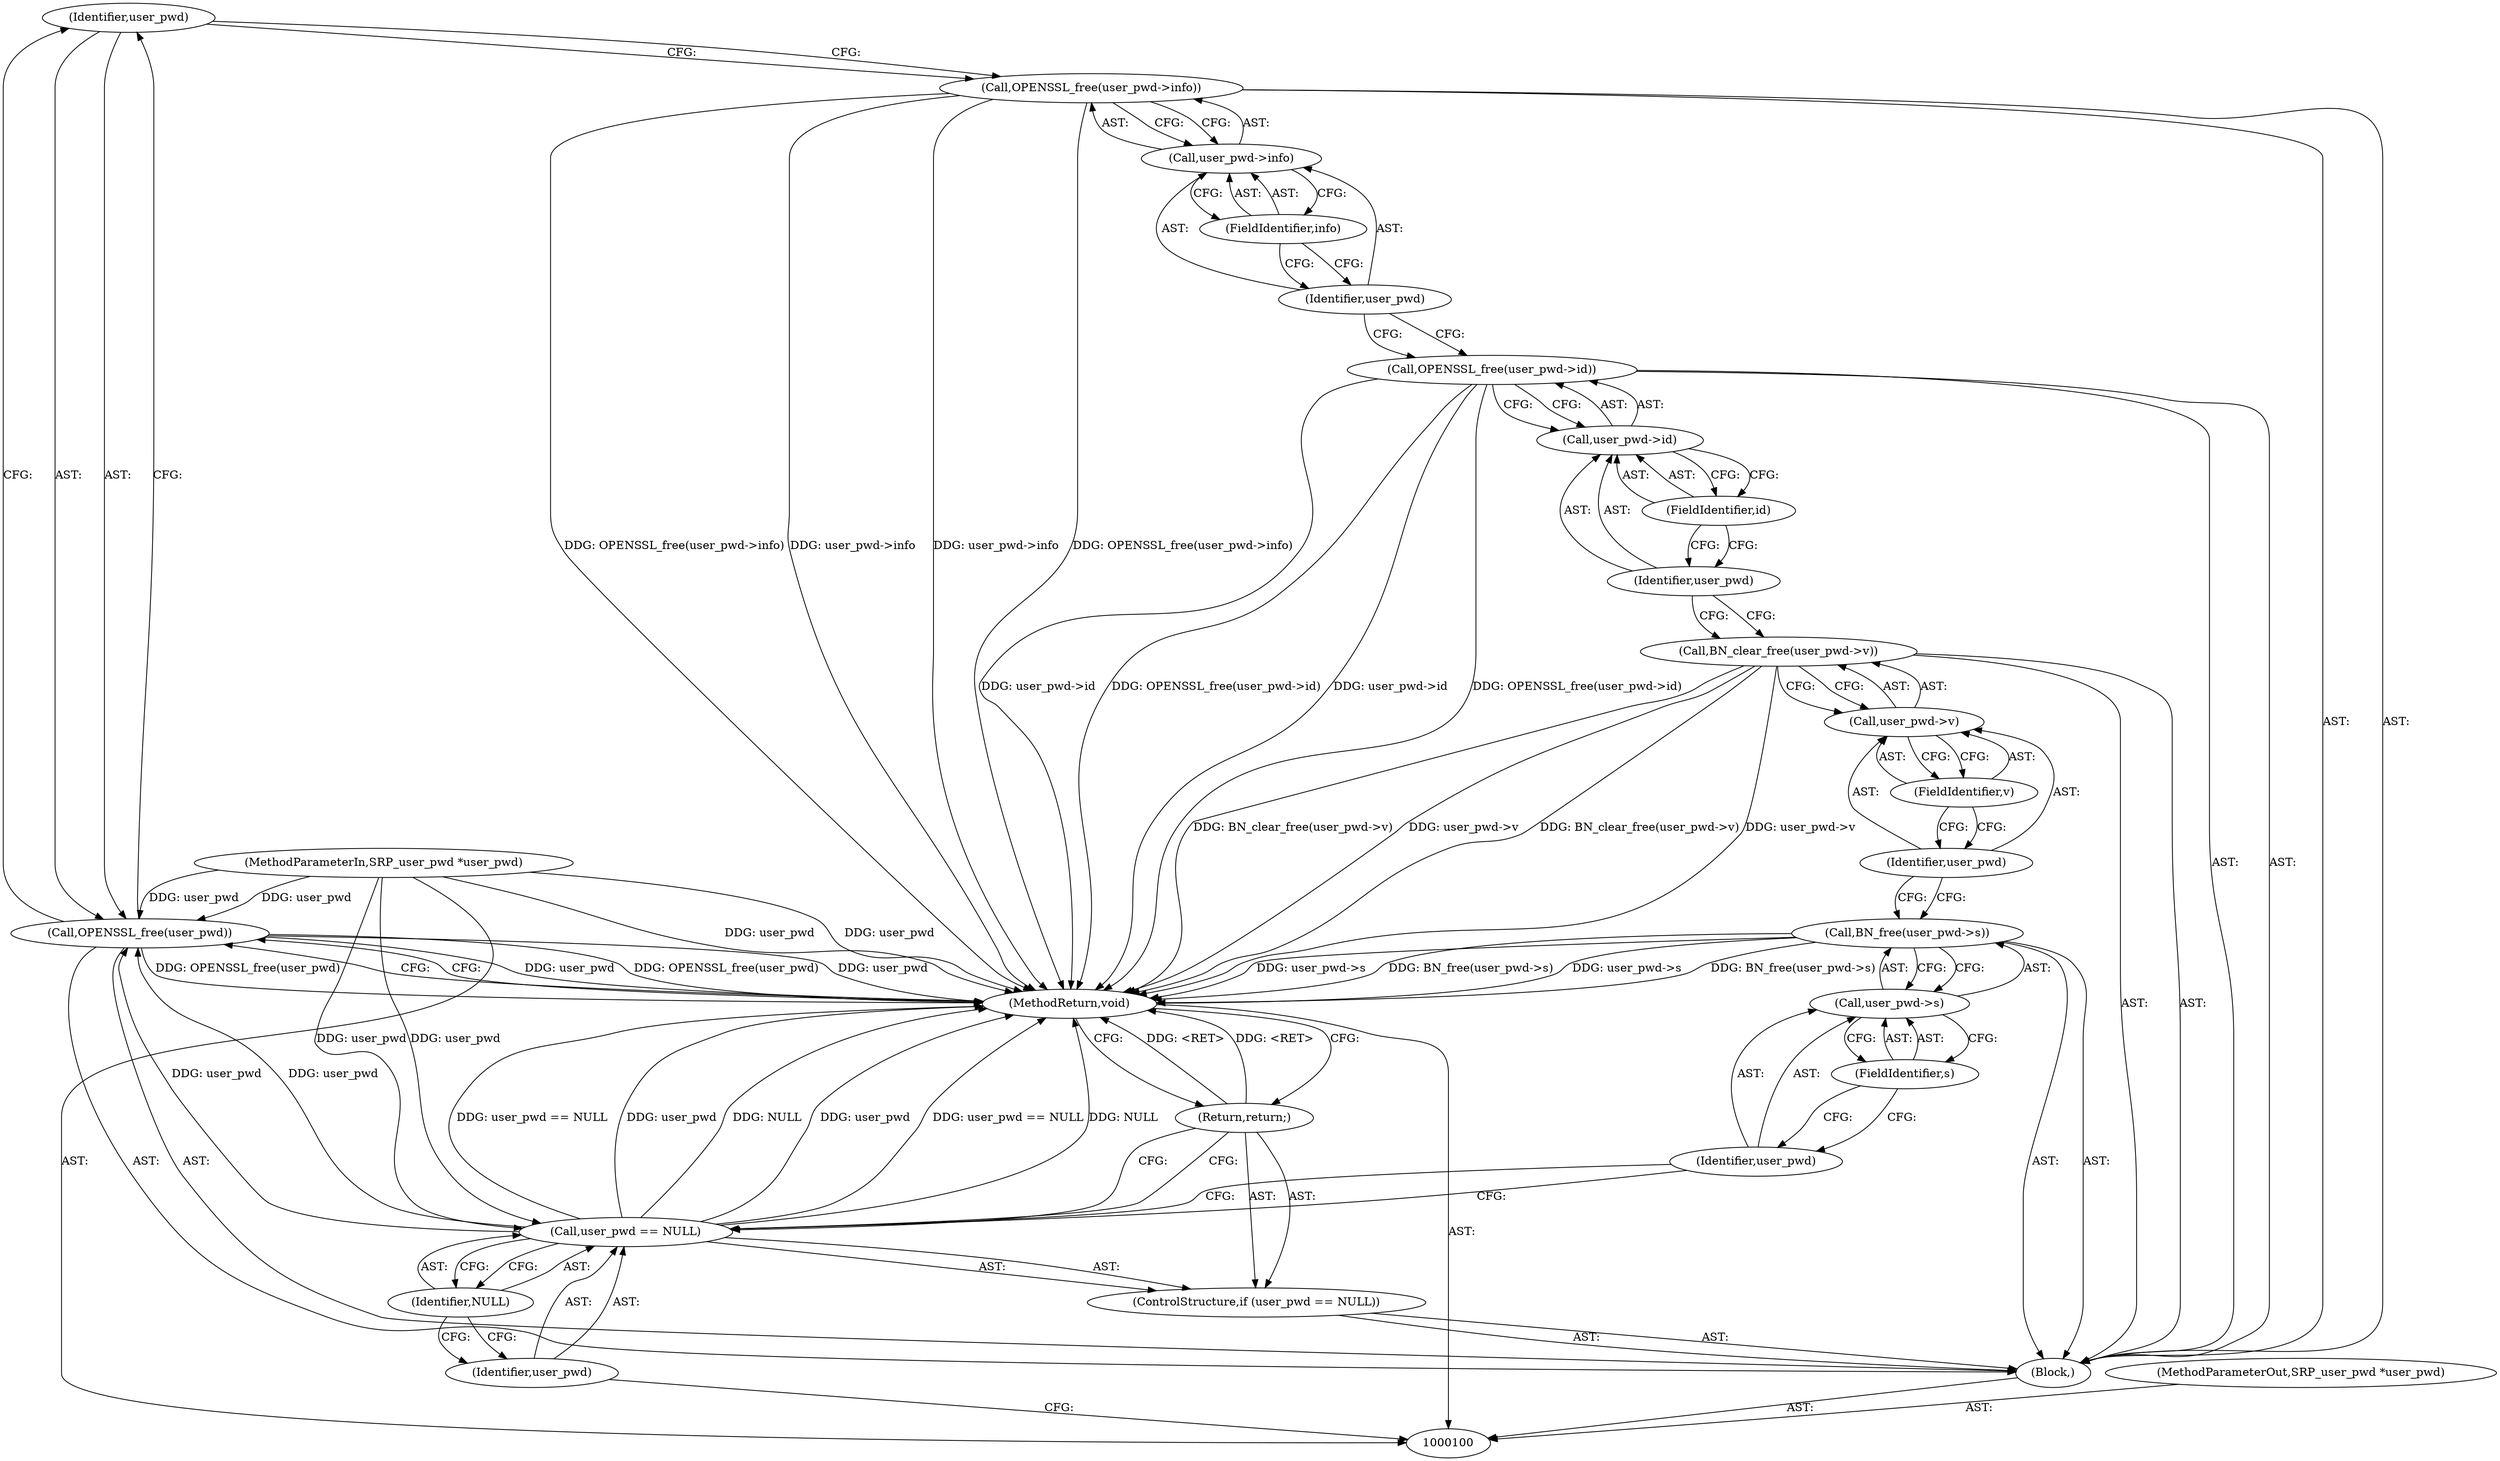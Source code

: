 digraph "0_openssl_259b664f950c2ba66fbf4b0fe5281327904ead21_1" {
"1000125" [label="(Identifier,user_pwd)"];
"1000124" [label="(Call,OPENSSL_free(user_pwd))"];
"1000126" [label="(MethodReturn,void)"];
"1000101" [label="(MethodParameterIn,SRP_user_pwd *user_pwd)"];
"1000153" [label="(MethodParameterOut,SRP_user_pwd *user_pwd)"];
"1000102" [label="(Block,)"];
"1000106" [label="(Identifier,NULL)"];
"1000103" [label="(ControlStructure,if (user_pwd == NULL))"];
"1000104" [label="(Call,user_pwd == NULL)"];
"1000105" [label="(Identifier,user_pwd)"];
"1000107" [label="(Return,return;)"];
"1000109" [label="(Call,user_pwd->s)"];
"1000110" [label="(Identifier,user_pwd)"];
"1000111" [label="(FieldIdentifier,s)"];
"1000108" [label="(Call,BN_free(user_pwd->s))"];
"1000113" [label="(Call,user_pwd->v)"];
"1000114" [label="(Identifier,user_pwd)"];
"1000115" [label="(FieldIdentifier,v)"];
"1000112" [label="(Call,BN_clear_free(user_pwd->v))"];
"1000117" [label="(Call,user_pwd->id)"];
"1000118" [label="(Identifier,user_pwd)"];
"1000119" [label="(FieldIdentifier,id)"];
"1000116" [label="(Call,OPENSSL_free(user_pwd->id))"];
"1000121" [label="(Call,user_pwd->info)"];
"1000122" [label="(Identifier,user_pwd)"];
"1000123" [label="(FieldIdentifier,info)"];
"1000120" [label="(Call,OPENSSL_free(user_pwd->info))"];
"1000125" -> "1000124"  [label="AST: "];
"1000125" -> "1000120"  [label="CFG: "];
"1000124" -> "1000125"  [label="CFG: "];
"1000124" -> "1000102"  [label="AST: "];
"1000124" -> "1000125"  [label="CFG: "];
"1000125" -> "1000124"  [label="AST: "];
"1000126" -> "1000124"  [label="CFG: "];
"1000124" -> "1000126"  [label="DDG: user_pwd"];
"1000124" -> "1000126"  [label="DDG: OPENSSL_free(user_pwd)"];
"1000104" -> "1000124"  [label="DDG: user_pwd"];
"1000101" -> "1000124"  [label="DDG: user_pwd"];
"1000126" -> "1000100"  [label="AST: "];
"1000126" -> "1000107"  [label="CFG: "];
"1000126" -> "1000124"  [label="CFG: "];
"1000116" -> "1000126"  [label="DDG: user_pwd->id"];
"1000116" -> "1000126"  [label="DDG: OPENSSL_free(user_pwd->id)"];
"1000124" -> "1000126"  [label="DDG: user_pwd"];
"1000124" -> "1000126"  [label="DDG: OPENSSL_free(user_pwd)"];
"1000108" -> "1000126"  [label="DDG: BN_free(user_pwd->s)"];
"1000108" -> "1000126"  [label="DDG: user_pwd->s"];
"1000104" -> "1000126"  [label="DDG: user_pwd == NULL"];
"1000104" -> "1000126"  [label="DDG: user_pwd"];
"1000104" -> "1000126"  [label="DDG: NULL"];
"1000120" -> "1000126"  [label="DDG: user_pwd->info"];
"1000120" -> "1000126"  [label="DDG: OPENSSL_free(user_pwd->info)"];
"1000112" -> "1000126"  [label="DDG: BN_clear_free(user_pwd->v)"];
"1000112" -> "1000126"  [label="DDG: user_pwd->v"];
"1000101" -> "1000126"  [label="DDG: user_pwd"];
"1000107" -> "1000126"  [label="DDG: <RET>"];
"1000101" -> "1000100"  [label="AST: "];
"1000101" -> "1000126"  [label="DDG: user_pwd"];
"1000101" -> "1000104"  [label="DDG: user_pwd"];
"1000101" -> "1000124"  [label="DDG: user_pwd"];
"1000153" -> "1000100"  [label="AST: "];
"1000102" -> "1000100"  [label="AST: "];
"1000103" -> "1000102"  [label="AST: "];
"1000108" -> "1000102"  [label="AST: "];
"1000112" -> "1000102"  [label="AST: "];
"1000116" -> "1000102"  [label="AST: "];
"1000120" -> "1000102"  [label="AST: "];
"1000124" -> "1000102"  [label="AST: "];
"1000106" -> "1000104"  [label="AST: "];
"1000106" -> "1000105"  [label="CFG: "];
"1000104" -> "1000106"  [label="CFG: "];
"1000103" -> "1000102"  [label="AST: "];
"1000104" -> "1000103"  [label="AST: "];
"1000107" -> "1000103"  [label="AST: "];
"1000104" -> "1000103"  [label="AST: "];
"1000104" -> "1000106"  [label="CFG: "];
"1000105" -> "1000104"  [label="AST: "];
"1000106" -> "1000104"  [label="AST: "];
"1000107" -> "1000104"  [label="CFG: "];
"1000110" -> "1000104"  [label="CFG: "];
"1000104" -> "1000126"  [label="DDG: user_pwd == NULL"];
"1000104" -> "1000126"  [label="DDG: user_pwd"];
"1000104" -> "1000126"  [label="DDG: NULL"];
"1000101" -> "1000104"  [label="DDG: user_pwd"];
"1000104" -> "1000124"  [label="DDG: user_pwd"];
"1000105" -> "1000104"  [label="AST: "];
"1000105" -> "1000100"  [label="CFG: "];
"1000106" -> "1000105"  [label="CFG: "];
"1000107" -> "1000103"  [label="AST: "];
"1000107" -> "1000104"  [label="CFG: "];
"1000126" -> "1000107"  [label="CFG: "];
"1000107" -> "1000126"  [label="DDG: <RET>"];
"1000109" -> "1000108"  [label="AST: "];
"1000109" -> "1000111"  [label="CFG: "];
"1000110" -> "1000109"  [label="AST: "];
"1000111" -> "1000109"  [label="AST: "];
"1000108" -> "1000109"  [label="CFG: "];
"1000110" -> "1000109"  [label="AST: "];
"1000110" -> "1000104"  [label="CFG: "];
"1000111" -> "1000110"  [label="CFG: "];
"1000111" -> "1000109"  [label="AST: "];
"1000111" -> "1000110"  [label="CFG: "];
"1000109" -> "1000111"  [label="CFG: "];
"1000108" -> "1000102"  [label="AST: "];
"1000108" -> "1000109"  [label="CFG: "];
"1000109" -> "1000108"  [label="AST: "];
"1000114" -> "1000108"  [label="CFG: "];
"1000108" -> "1000126"  [label="DDG: BN_free(user_pwd->s)"];
"1000108" -> "1000126"  [label="DDG: user_pwd->s"];
"1000113" -> "1000112"  [label="AST: "];
"1000113" -> "1000115"  [label="CFG: "];
"1000114" -> "1000113"  [label="AST: "];
"1000115" -> "1000113"  [label="AST: "];
"1000112" -> "1000113"  [label="CFG: "];
"1000114" -> "1000113"  [label="AST: "];
"1000114" -> "1000108"  [label="CFG: "];
"1000115" -> "1000114"  [label="CFG: "];
"1000115" -> "1000113"  [label="AST: "];
"1000115" -> "1000114"  [label="CFG: "];
"1000113" -> "1000115"  [label="CFG: "];
"1000112" -> "1000102"  [label="AST: "];
"1000112" -> "1000113"  [label="CFG: "];
"1000113" -> "1000112"  [label="AST: "];
"1000118" -> "1000112"  [label="CFG: "];
"1000112" -> "1000126"  [label="DDG: BN_clear_free(user_pwd->v)"];
"1000112" -> "1000126"  [label="DDG: user_pwd->v"];
"1000117" -> "1000116"  [label="AST: "];
"1000117" -> "1000119"  [label="CFG: "];
"1000118" -> "1000117"  [label="AST: "];
"1000119" -> "1000117"  [label="AST: "];
"1000116" -> "1000117"  [label="CFG: "];
"1000118" -> "1000117"  [label="AST: "];
"1000118" -> "1000112"  [label="CFG: "];
"1000119" -> "1000118"  [label="CFG: "];
"1000119" -> "1000117"  [label="AST: "];
"1000119" -> "1000118"  [label="CFG: "];
"1000117" -> "1000119"  [label="CFG: "];
"1000116" -> "1000102"  [label="AST: "];
"1000116" -> "1000117"  [label="CFG: "];
"1000117" -> "1000116"  [label="AST: "];
"1000122" -> "1000116"  [label="CFG: "];
"1000116" -> "1000126"  [label="DDG: user_pwd->id"];
"1000116" -> "1000126"  [label="DDG: OPENSSL_free(user_pwd->id)"];
"1000121" -> "1000120"  [label="AST: "];
"1000121" -> "1000123"  [label="CFG: "];
"1000122" -> "1000121"  [label="AST: "];
"1000123" -> "1000121"  [label="AST: "];
"1000120" -> "1000121"  [label="CFG: "];
"1000122" -> "1000121"  [label="AST: "];
"1000122" -> "1000116"  [label="CFG: "];
"1000123" -> "1000122"  [label="CFG: "];
"1000123" -> "1000121"  [label="AST: "];
"1000123" -> "1000122"  [label="CFG: "];
"1000121" -> "1000123"  [label="CFG: "];
"1000120" -> "1000102"  [label="AST: "];
"1000120" -> "1000121"  [label="CFG: "];
"1000121" -> "1000120"  [label="AST: "];
"1000125" -> "1000120"  [label="CFG: "];
"1000120" -> "1000126"  [label="DDG: user_pwd->info"];
"1000120" -> "1000126"  [label="DDG: OPENSSL_free(user_pwd->info)"];
}

